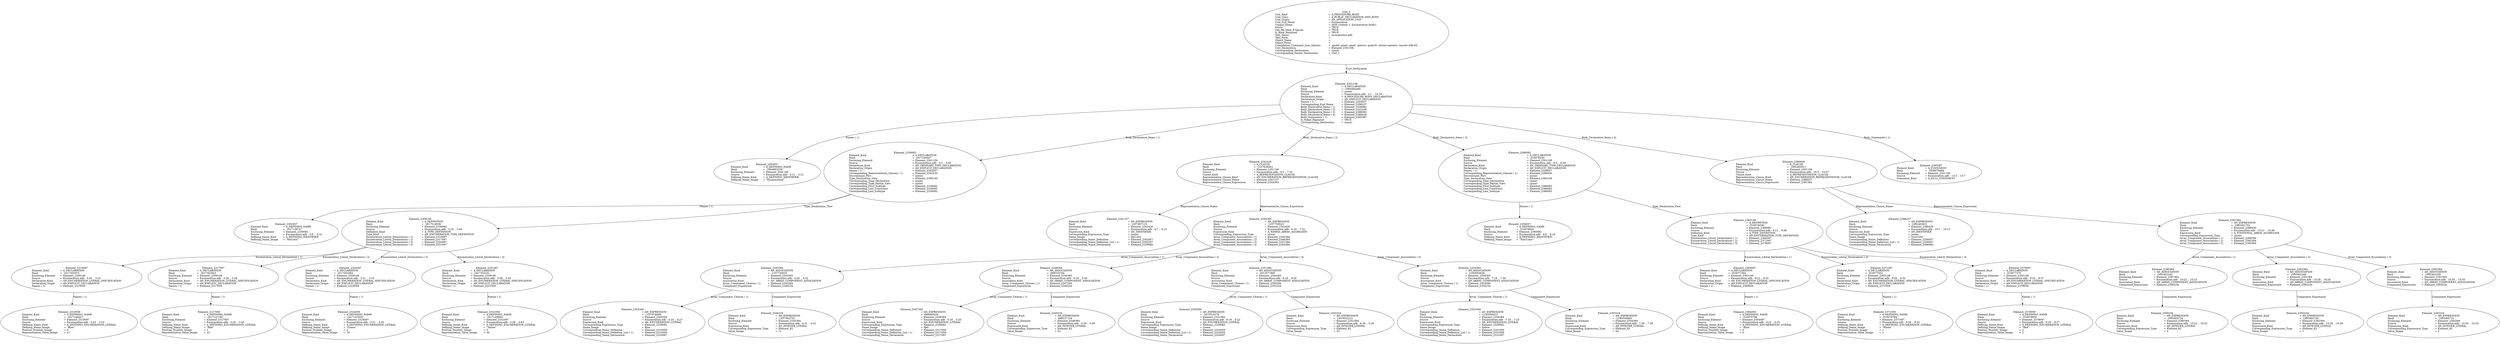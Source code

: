 digraph "enumeration.adt" {
  Unit_3 -> Element_2301106
      [ label=Unit_Declaration ];
  Unit_3
      [ label=<<TABLE BORDER="0" CELLBORDER="0" CELLSPACING="0" CELLPADDING="0"> 
          <TR><TD COLSPAN="3">Unit_3</TD></TR>
          <TR><TD ALIGN="LEFT">Unit_Kind   </TD><TD> = </TD><TD ALIGN="LEFT">A_PROCEDURE_BODY</TD></TR>
          <TR><TD ALIGN="LEFT">Unit_Class   </TD><TD> = </TD><TD ALIGN="LEFT">A_PUBLIC_DECLARATION_AND_BODY</TD></TR>
          <TR><TD ALIGN="LEFT">Unit_Origin   </TD><TD> = </TD><TD ALIGN="LEFT">AN_APPLICATION_UNIT</TD></TR>
          <TR><TD ALIGN="LEFT">Unit_Full_Name    </TD><TD> = </TD><TD ALIGN="LEFT">Enumeration</TD></TR>
          <TR><TD ALIGN="LEFT">Unique_Name   </TD><TD> = </TD><TD ALIGN="LEFT">ASIS Context 1: Enumeration (body)</TD></TR>
          <TR><TD ALIGN="LEFT">Exists  </TD><TD> = </TD><TD ALIGN="LEFT">TRUE</TD></TR>
          <TR><TD ALIGN="LEFT">Can_Be_Main_Program     </TD><TD> = </TD><TD ALIGN="LEFT">TRUE</TD></TR>
          <TR><TD ALIGN="LEFT">Is_Body_Required     </TD><TD> = </TD><TD ALIGN="LEFT">TRUE</TD></TR>
          <TR><TD ALIGN="LEFT">Text_Name   </TD><TD> = </TD><TD ALIGN="LEFT">enumeration.adb</TD></TR>
          <TR><TD ALIGN="LEFT">Text_Form   </TD><TD> = </TD><TD ALIGN="LEFT"></TD></TR>
          <TR><TD ALIGN="LEFT">Object_Name   </TD><TD> = </TD><TD ALIGN="LEFT"></TD></TR>
          <TR><TD ALIGN="LEFT">Object_Form   </TD><TD> = </TD><TD ALIGN="LEFT"></TD></TR>
          <TR><TD ALIGN="LEFT">Compilation_Command_Line_Options         </TD><TD> = </TD><TD ALIGN="LEFT">-gnatA -gnatc -gnatt -gnatws -gnatyN -mtune=generic -march=x86-64</TD></TR>
          <TR><TD ALIGN="LEFT">Unit_Declaration     </TD><TD> = </TD><TD ALIGN="LEFT">Element_2301106</TD></TR>
          <TR><TD ALIGN="LEFT">Corresponding_Declaration       </TD><TD> = </TD><TD ALIGN="LEFT">(none)</TD></TR>
          <TR><TD ALIGN="LEFT">Corresponding_Parent_Declaration         </TD><TD> = </TD><TD ALIGN="LEFT">Unit_1</TD></TR>
          </TABLE>> ];
  Element_2301106 -> Element_2293057
      [ label="Names ( 1)" ];
  Element_2301106 -> Element_2339082
      [ label="Body_Declarative_Items ( 1)" ];
  Element_2301106 -> Element_2342430
      [ label="Body_Declarative_Items ( 2)" ];
  Element_2301106 -> Element_2386082
      [ label="Body_Declarative_Items ( 3)" ];
  Element_2301106 -> Element_2389430
      [ label="Body_Declarative_Items ( 4)" ];
  Element_2301106 -> Element_2395387
      [ label="Body_Statements ( 1)" ];
  Element_2301106
      [ label=<<TABLE BORDER="0" CELLBORDER="0" CELLSPACING="0" CELLPADDING="0"> 
          <TR><TD COLSPAN="3">Element_2301106</TD></TR>
          <TR><TD ALIGN="LEFT">Element_Kind    </TD><TD> = </TD><TD ALIGN="LEFT">A_DECLARATION</TD></TR>
          <TR><TD ALIGN="LEFT">Hash  </TD><TD> = </TD><TD ALIGN="LEFT">-1064484490</TD></TR>
          <TR><TD ALIGN="LEFT">Enclosing_Element     </TD><TD> = </TD><TD ALIGN="LEFT">(none)</TD></TR>
          <TR><TD ALIGN="LEFT">Source  </TD><TD> = </TD><TD ALIGN="LEFT">Enumeration.adb - 2:1 .. 14:16</TD></TR>
          <TR><TD ALIGN="LEFT">Declaration_Kind     </TD><TD> = </TD><TD ALIGN="LEFT">A_PROCEDURE_BODY_DECLARATION</TD></TR>
          <TR><TD ALIGN="LEFT">Declaration_Origin     </TD><TD> = </TD><TD ALIGN="LEFT">AN_EXPLICIT_DECLARATION</TD></TR>
          <TR><TD ALIGN="LEFT">Names ( 1)   </TD><TD> = </TD><TD ALIGN="LEFT">Element_2293057</TD></TR>
          <TR><TD ALIGN="LEFT">Corresponding_End_Name      </TD><TD> = </TD><TD ALIGN="LEFT">Element_2396237</TD></TR>
          <TR><TD ALIGN="LEFT">Body_Declarative_Items ( 1)       </TD><TD> = </TD><TD ALIGN="LEFT">Element_2339082</TD></TR>
          <TR><TD ALIGN="LEFT">Body_Declarative_Items ( 2)       </TD><TD> = </TD><TD ALIGN="LEFT">Element_2342430</TD></TR>
          <TR><TD ALIGN="LEFT">Body_Declarative_Items ( 3)       </TD><TD> = </TD><TD ALIGN="LEFT">Element_2386082</TD></TR>
          <TR><TD ALIGN="LEFT">Body_Declarative_Items ( 4)       </TD><TD> = </TD><TD ALIGN="LEFT">Element_2389430</TD></TR>
          <TR><TD ALIGN="LEFT">Body_Statements ( 1)      </TD><TD> = </TD><TD ALIGN="LEFT">Element_2395387</TD></TR>
          <TR><TD ALIGN="LEFT">Is_Name_Repeated     </TD><TD> = </TD><TD ALIGN="LEFT">TRUE</TD></TR>
          <TR><TD ALIGN="LEFT">Corresponding_Declaration       </TD><TD> = </TD><TD ALIGN="LEFT">(none)</TD></TR>
          </TABLE>> ];
  Element_2293057
      [ label=<<TABLE BORDER="0" CELLBORDER="0" CELLSPACING="0" CELLPADDING="0"> 
          <TR><TD COLSPAN="3">Element_2293057</TD></TR>
          <TR><TD ALIGN="LEFT">Element_Kind    </TD><TD> = </TD><TD ALIGN="LEFT">A_DEFINING_NAME</TD></TR>
          <TR><TD ALIGN="LEFT">Hash  </TD><TD> = </TD><TD ALIGN="LEFT">-1064883338</TD></TR>
          <TR><TD ALIGN="LEFT">Enclosing_Element     </TD><TD> = </TD><TD ALIGN="LEFT">Element_2301106</TD></TR>
          <TR><TD ALIGN="LEFT">Source  </TD><TD> = </TD><TD ALIGN="LEFT">Enumeration.adb - 2:11 .. 2:21</TD></TR>
          <TR><TD ALIGN="LEFT">Defining_Name_Kind     </TD><TD> = </TD><TD ALIGN="LEFT">A_DEFINING_IDENTIFIER</TD></TR>
          <TR><TD ALIGN="LEFT">Defining_Name_Image     </TD><TD> = </TD><TD ALIGN="LEFT">"Enumeration"</TD></TR>
          </TABLE>> ];
  Element_2339082 -> Element_2302057
      [ label="Names ( 1)" ];
  Element_2339082 -> Element_2309149
      [ label=Type_Declaration_View ];
  Element_2339082
      [ label=<<TABLE BORDER="0" CELLBORDER="0" CELLSPACING="0" CELLPADDING="0"> 
          <TR><TD COLSPAN="3">Element_2339082</TD></TR>
          <TR><TD ALIGN="LEFT">Element_Kind    </TD><TD> = </TD><TD ALIGN="LEFT">A_DECLARATION</TD></TR>
          <TR><TD ALIGN="LEFT">Hash  </TD><TD> = </TD><TD ALIGN="LEFT"> 1617240507</TD></TR>
          <TR><TD ALIGN="LEFT">Enclosing_Element     </TD><TD> = </TD><TD ALIGN="LEFT">Element_2301106</TD></TR>
          <TR><TD ALIGN="LEFT">Source  </TD><TD> = </TD><TD ALIGN="LEFT">Enumeration.adb - 3:3 .. 3:45</TD></TR>
          <TR><TD ALIGN="LEFT">Declaration_Kind     </TD><TD> = </TD><TD ALIGN="LEFT">AN_ORDINARY_TYPE_DECLARATION</TD></TR>
          <TR><TD ALIGN="LEFT">Declaration_Origin     </TD><TD> = </TD><TD ALIGN="LEFT">AN_EXPLICIT_DECLARATION</TD></TR>
          <TR><TD ALIGN="LEFT">Names ( 1)   </TD><TD> = </TD><TD ALIGN="LEFT">Element_2302057</TD></TR>
          <TR><TD ALIGN="LEFT">Corresponding_Representation_Clauses ( 1)           </TD><TD> = </TD><TD ALIGN="LEFT">Element_2342430</TD></TR>
          <TR><TD ALIGN="LEFT">Discriminant_Part     </TD><TD> = </TD><TD ALIGN="LEFT">(none)</TD></TR>
          <TR><TD ALIGN="LEFT">Type_Declaration_View      </TD><TD> = </TD><TD ALIGN="LEFT">Element_2309149</TD></TR>
          <TR><TD ALIGN="LEFT">Corresponding_Type_Declaration        </TD><TD> = </TD><TD ALIGN="LEFT">(none)</TD></TR>
          <TR><TD ALIGN="LEFT">Corresponding_Type_Partial_View        </TD><TD> = </TD><TD ALIGN="LEFT">(none)</TD></TR>
          <TR><TD ALIGN="LEFT">Corresponding_First_Subtype       </TD><TD> = </TD><TD ALIGN="LEFT">Element_2339082</TD></TR>
          <TR><TD ALIGN="LEFT">Corresponding_Last_Constraint        </TD><TD> = </TD><TD ALIGN="LEFT">Element_2339082</TD></TR>
          <TR><TD ALIGN="LEFT">Corresponding_Last_Subtype       </TD><TD> = </TD><TD ALIGN="LEFT">Element_2339082</TD></TR>
          </TABLE>> ];
  Element_2302057
      [ label=<<TABLE BORDER="0" CELLBORDER="0" CELLSPACING="0" CELLPADDING="0"> 
          <TR><TD COLSPAN="3">Element_2302057</TD></TR>
          <TR><TD ALIGN="LEFT">Element_Kind    </TD><TD> = </TD><TD ALIGN="LEFT">A_DEFINING_NAME</TD></TR>
          <TR><TD ALIGN="LEFT">Hash  </TD><TD> = </TD><TD ALIGN="LEFT"> 1617138747</TD></TR>
          <TR><TD ALIGN="LEFT">Enclosing_Element     </TD><TD> = </TD><TD ALIGN="LEFT">Element_2339082</TD></TR>
          <TR><TD ALIGN="LEFT">Source  </TD><TD> = </TD><TD ALIGN="LEFT">Enumeration.adb - 3:8 .. 3:14</TD></TR>
          <TR><TD ALIGN="LEFT">Defining_Name_Kind     </TD><TD> = </TD><TD ALIGN="LEFT">A_DEFINING_IDENTIFIER</TD></TR>
          <TR><TD ALIGN="LEFT">Defining_Name_Image     </TD><TD> = </TD><TD ALIGN="LEFT">"MyColor"</TD></TR>
          </TABLE>> ];
  Element_2309149 -> Element_2310097
      [ label="Enumeration_Literal_Declarations ( 1)" ];
  Element_2309149 -> Element_2317097
      [ label="Enumeration_Literal_Declarations ( 2)" ];
  Element_2309149 -> Element_2324097
      [ label="Enumeration_Literal_Declarations ( 3)" ];
  Element_2309149 -> Element_2331097
      [ label="Enumeration_Literal_Declarations ( 4)" ];
  Element_2309149
      [ label=<<TABLE BORDER="0" CELLBORDER="0" CELLSPACING="0" CELLPADDING="0"> 
          <TR><TD COLSPAN="3">Element_2309149</TD></TR>
          <TR><TD ALIGN="LEFT">Element_Kind    </TD><TD> = </TD><TD ALIGN="LEFT">A_DEFINITION</TD></TR>
          <TR><TD ALIGN="LEFT">Hash  </TD><TD> = </TD><TD ALIGN="LEFT"> 1617514939</TD></TR>
          <TR><TD ALIGN="LEFT">Enclosing_Element     </TD><TD> = </TD><TD ALIGN="LEFT">Element_2339082</TD></TR>
          <TR><TD ALIGN="LEFT">Source  </TD><TD> = </TD><TD ALIGN="LEFT">Enumeration.adb - 3:19 .. 3:44</TD></TR>
          <TR><TD ALIGN="LEFT">Definition_Kind    </TD><TD> = </TD><TD ALIGN="LEFT">A_TYPE_DEFINITION</TD></TR>
          <TR><TD ALIGN="LEFT">Type_Kind   </TD><TD> = </TD><TD ALIGN="LEFT">AN_ENUMERATION_TYPE_DEFINITION</TD></TR>
          <TR><TD ALIGN="LEFT">Enumeration_Literal_Declarations ( 1)          </TD><TD> = </TD><TD ALIGN="LEFT">Element_2310097</TD></TR>
          <TR><TD ALIGN="LEFT">Enumeration_Literal_Declarations ( 2)          </TD><TD> = </TD><TD ALIGN="LEFT">Element_2317097</TD></TR>
          <TR><TD ALIGN="LEFT">Enumeration_Literal_Declarations ( 3)          </TD><TD> = </TD><TD ALIGN="LEFT">Element_2324097</TD></TR>
          <TR><TD ALIGN="LEFT">Enumeration_Literal_Declarations ( 4)          </TD><TD> = </TD><TD ALIGN="LEFT">Element_2331097</TD></TR>
          </TABLE>> ];
  Element_2310097 -> Element_2310059
      [ label="Names ( 1)" ];
  Element_2310097
      [ label=<<TABLE BORDER="0" CELLBORDER="0" CELLSPACING="0" CELLPADDING="0"> 
          <TR><TD COLSPAN="3">Element_2310097</TD></TR>
          <TR><TD ALIGN="LEFT">Element_Kind    </TD><TD> = </TD><TD ALIGN="LEFT">A_DECLARATION</TD></TR>
          <TR><TD ALIGN="LEFT">Hash  </TD><TD> = </TD><TD ALIGN="LEFT"> 1617302075</TD></TR>
          <TR><TD ALIGN="LEFT">Enclosing_Element     </TD><TD> = </TD><TD ALIGN="LEFT">Element_2309149</TD></TR>
          <TR><TD ALIGN="LEFT">Source  </TD><TD> = </TD><TD ALIGN="LEFT">Enumeration.adb - 3:20 .. 3:23</TD></TR>
          <TR><TD ALIGN="LEFT">Declaration_Kind     </TD><TD> = </TD><TD ALIGN="LEFT">AN_ENUMERATION_LITERAL_SPECIFICATION</TD></TR>
          <TR><TD ALIGN="LEFT">Declaration_Origin     </TD><TD> = </TD><TD ALIGN="LEFT">AN_EXPLICIT_DECLARATION</TD></TR>
          <TR><TD ALIGN="LEFT">Names ( 1)   </TD><TD> = </TD><TD ALIGN="LEFT">Element_2310059</TD></TR>
          </TABLE>> ];
  Element_2310059
      [ label=<<TABLE BORDER="0" CELLBORDER="0" CELLSPACING="0" CELLPADDING="0"> 
          <TR><TD COLSPAN="3">Element_2310059</TD></TR>
          <TR><TD ALIGN="LEFT">Element_Kind    </TD><TD> = </TD><TD ALIGN="LEFT">A_DEFINING_NAME</TD></TR>
          <TR><TD ALIGN="LEFT">Hash  </TD><TD> = </TD><TD ALIGN="LEFT"> 1617146427</TD></TR>
          <TR><TD ALIGN="LEFT">Enclosing_Element     </TD><TD> = </TD><TD ALIGN="LEFT">Element_2310097</TD></TR>
          <TR><TD ALIGN="LEFT">Source  </TD><TD> = </TD><TD ALIGN="LEFT">Enumeration.adb - 3:20 .. 3:23</TD></TR>
          <TR><TD ALIGN="LEFT">Defining_Name_Kind     </TD><TD> = </TD><TD ALIGN="LEFT">A_DEFINING_ENUMERATION_LITERAL</TD></TR>
          <TR><TD ALIGN="LEFT">Defining_Name_Image     </TD><TD> = </TD><TD ALIGN="LEFT">"Blue"</TD></TR>
          <TR><TD ALIGN="LEFT">Position_Number_Image      </TD><TD> = </TD><TD ALIGN="LEFT">0</TD></TR>
          <TR><TD ALIGN="LEFT">Representation_Value_Image       </TD><TD> = </TD><TD ALIGN="LEFT">11</TD></TR>
          </TABLE>> ];
  Element_2317097 -> Element_2317059
      [ label="Names ( 1)" ];
  Element_2317097
      [ label=<<TABLE BORDER="0" CELLBORDER="0" CELLSPACING="0" CELLPADDING="0"> 
          <TR><TD COLSPAN="3">Element_2317097</TD></TR>
          <TR><TD ALIGN="LEFT">Element_Kind    </TD><TD> = </TD><TD ALIGN="LEFT">A_DECLARATION</TD></TR>
          <TR><TD ALIGN="LEFT">Hash  </TD><TD> = </TD><TD ALIGN="LEFT"> 1617302843</TD></TR>
          <TR><TD ALIGN="LEFT">Enclosing_Element     </TD><TD> = </TD><TD ALIGN="LEFT">Element_2309149</TD></TR>
          <TR><TD ALIGN="LEFT">Source  </TD><TD> = </TD><TD ALIGN="LEFT">Enumeration.adb - 3:26 .. 3:28</TD></TR>
          <TR><TD ALIGN="LEFT">Declaration_Kind     </TD><TD> = </TD><TD ALIGN="LEFT">AN_ENUMERATION_LITERAL_SPECIFICATION</TD></TR>
          <TR><TD ALIGN="LEFT">Declaration_Origin     </TD><TD> = </TD><TD ALIGN="LEFT">AN_EXPLICIT_DECLARATION</TD></TR>
          <TR><TD ALIGN="LEFT">Names ( 1)   </TD><TD> = </TD><TD ALIGN="LEFT">Element_2317059</TD></TR>
          </TABLE>> ];
  Element_2317059
      [ label=<<TABLE BORDER="0" CELLBORDER="0" CELLSPACING="0" CELLPADDING="0"> 
          <TR><TD COLSPAN="3">Element_2317059</TD></TR>
          <TR><TD ALIGN="LEFT">Element_Kind    </TD><TD> = </TD><TD ALIGN="LEFT">A_DEFINING_NAME</TD></TR>
          <TR><TD ALIGN="LEFT">Hash  </TD><TD> = </TD><TD ALIGN="LEFT"> 1617147195</TD></TR>
          <TR><TD ALIGN="LEFT">Enclosing_Element     </TD><TD> = </TD><TD ALIGN="LEFT">Element_2317097</TD></TR>
          <TR><TD ALIGN="LEFT">Source  </TD><TD> = </TD><TD ALIGN="LEFT">Enumeration.adb - 3:26 .. 3:28</TD></TR>
          <TR><TD ALIGN="LEFT">Defining_Name_Kind     </TD><TD> = </TD><TD ALIGN="LEFT">A_DEFINING_ENUMERATION_LITERAL</TD></TR>
          <TR><TD ALIGN="LEFT">Defining_Name_Image     </TD><TD> = </TD><TD ALIGN="LEFT">"Red"</TD></TR>
          <TR><TD ALIGN="LEFT">Position_Number_Image      </TD><TD> = </TD><TD ALIGN="LEFT">1</TD></TR>
          <TR><TD ALIGN="LEFT">Representation_Value_Image       </TD><TD> = </TD><TD ALIGN="LEFT">22</TD></TR>
          </TABLE>> ];
  Element_2324097 -> Element_2324059
      [ label="Names ( 1)" ];
  Element_2324097
      [ label=<<TABLE BORDER="0" CELLBORDER="0" CELLSPACING="0" CELLPADDING="0"> 
          <TR><TD COLSPAN="3">Element_2324097</TD></TR>
          <TR><TD ALIGN="LEFT">Element_Kind    </TD><TD> = </TD><TD ALIGN="LEFT">A_DECLARATION</TD></TR>
          <TR><TD ALIGN="LEFT">Hash  </TD><TD> = </TD><TD ALIGN="LEFT"> 1617303483</TD></TR>
          <TR><TD ALIGN="LEFT">Enclosing_Element     </TD><TD> = </TD><TD ALIGN="LEFT">Element_2309149</TD></TR>
          <TR><TD ALIGN="LEFT">Source  </TD><TD> = </TD><TD ALIGN="LEFT">Enumeration.adb - 3:31 .. 3:35</TD></TR>
          <TR><TD ALIGN="LEFT">Declaration_Kind     </TD><TD> = </TD><TD ALIGN="LEFT">AN_ENUMERATION_LITERAL_SPECIFICATION</TD></TR>
          <TR><TD ALIGN="LEFT">Declaration_Origin     </TD><TD> = </TD><TD ALIGN="LEFT">AN_EXPLICIT_DECLARATION</TD></TR>
          <TR><TD ALIGN="LEFT">Names ( 1)   </TD><TD> = </TD><TD ALIGN="LEFT">Element_2324059</TD></TR>
          </TABLE>> ];
  Element_2324059
      [ label=<<TABLE BORDER="0" CELLBORDER="0" CELLSPACING="0" CELLPADDING="0"> 
          <TR><TD COLSPAN="3">Element_2324059</TD></TR>
          <TR><TD ALIGN="LEFT">Element_Kind    </TD><TD> = </TD><TD ALIGN="LEFT">A_DEFINING_NAME</TD></TR>
          <TR><TD ALIGN="LEFT">Hash  </TD><TD> = </TD><TD ALIGN="LEFT"> 1617147835</TD></TR>
          <TR><TD ALIGN="LEFT">Enclosing_Element     </TD><TD> = </TD><TD ALIGN="LEFT">Element_2324097</TD></TR>
          <TR><TD ALIGN="LEFT">Source  </TD><TD> = </TD><TD ALIGN="LEFT">Enumeration.adb - 3:31 .. 3:35</TD></TR>
          <TR><TD ALIGN="LEFT">Defining_Name_Kind     </TD><TD> = </TD><TD ALIGN="LEFT">A_DEFINING_ENUMERATION_LITERAL</TD></TR>
          <TR><TD ALIGN="LEFT">Defining_Name_Image     </TD><TD> = </TD><TD ALIGN="LEFT">"Green"</TD></TR>
          <TR><TD ALIGN="LEFT">Position_Number_Image      </TD><TD> = </TD><TD ALIGN="LEFT">2</TD></TR>
          <TR><TD ALIGN="LEFT">Representation_Value_Image       </TD><TD> = </TD><TD ALIGN="LEFT">33</TD></TR>
          </TABLE>> ];
  Element_2331097 -> Element_2331059
      [ label="Names ( 1)" ];
  Element_2331097
      [ label=<<TABLE BORDER="0" CELLBORDER="0" CELLSPACING="0" CELLPADDING="0"> 
          <TR><TD COLSPAN="3">Element_2331097</TD></TR>
          <TR><TD ALIGN="LEFT">Element_Kind    </TD><TD> = </TD><TD ALIGN="LEFT">A_DECLARATION</TD></TR>
          <TR><TD ALIGN="LEFT">Hash  </TD><TD> = </TD><TD ALIGN="LEFT"> 1617302331</TD></TR>
          <TR><TD ALIGN="LEFT">Enclosing_Element     </TD><TD> = </TD><TD ALIGN="LEFT">Element_2309149</TD></TR>
          <TR><TD ALIGN="LEFT">Source  </TD><TD> = </TD><TD ALIGN="LEFT">Enumeration.adb - 3:38 .. 3:43</TD></TR>
          <TR><TD ALIGN="LEFT">Declaration_Kind     </TD><TD> = </TD><TD ALIGN="LEFT">AN_ENUMERATION_LITERAL_SPECIFICATION</TD></TR>
          <TR><TD ALIGN="LEFT">Declaration_Origin     </TD><TD> = </TD><TD ALIGN="LEFT">AN_EXPLICIT_DECLARATION</TD></TR>
          <TR><TD ALIGN="LEFT">Names ( 1)   </TD><TD> = </TD><TD ALIGN="LEFT">Element_2331059</TD></TR>
          </TABLE>> ];
  Element_2331059
      [ label=<<TABLE BORDER="0" CELLBORDER="0" CELLSPACING="0" CELLPADDING="0"> 
          <TR><TD COLSPAN="3">Element_2331059</TD></TR>
          <TR><TD ALIGN="LEFT">Element_Kind    </TD><TD> = </TD><TD ALIGN="LEFT">A_DEFINING_NAME</TD></TR>
          <TR><TD ALIGN="LEFT">Hash  </TD><TD> = </TD><TD ALIGN="LEFT"> 1617146683</TD></TR>
          <TR><TD ALIGN="LEFT">Enclosing_Element     </TD><TD> = </TD><TD ALIGN="LEFT">Element_2331097</TD></TR>
          <TR><TD ALIGN="LEFT">Source  </TD><TD> = </TD><TD ALIGN="LEFT">Enumeration.adb - 3:38 .. 3:43</TD></TR>
          <TR><TD ALIGN="LEFT">Defining_Name_Kind     </TD><TD> = </TD><TD ALIGN="LEFT">A_DEFINING_ENUMERATION_LITERAL</TD></TR>
          <TR><TD ALIGN="LEFT">Defining_Name_Image     </TD><TD> = </TD><TD ALIGN="LEFT">"Yellow"</TD></TR>
          <TR><TD ALIGN="LEFT">Position_Number_Image      </TD><TD> = </TD><TD ALIGN="LEFT">3</TD></TR>
          <TR><TD ALIGN="LEFT">Representation_Value_Image       </TD><TD> = </TD><TD ALIGN="LEFT">44</TD></TR>
          </TABLE>> ];
  Element_2342430 -> Element_2341237
      [ label=Representation_Clause_Name ];
  Element_2342430 -> Element_2344365
      [ label=Representation_Clause_Expression ];
  Element_2342430
      [ label=<<TABLE BORDER="0" CELLBORDER="0" CELLSPACING="0" CELLPADDING="0"> 
          <TR><TD COLSPAN="3">Element_2342430</TD></TR>
          <TR><TD ALIGN="LEFT">Element_Kind    </TD><TD> = </TD><TD ALIGN="LEFT">A_CLAUSE</TD></TR>
          <TR><TD ALIGN="LEFT">Hash  </TD><TD> = </TD><TD ALIGN="LEFT">-1337626403</TD></TR>
          <TR><TD ALIGN="LEFT">Enclosing_Element     </TD><TD> = </TD><TD ALIGN="LEFT">Element_2301106</TD></TR>
          <TR><TD ALIGN="LEFT">Source  </TD><TD> = </TD><TD ALIGN="LEFT">Enumeration.adb - 4:3 .. 7:32</TD></TR>
          <TR><TD ALIGN="LEFT">Clause_Kind   </TD><TD> = </TD><TD ALIGN="LEFT">A_REPRESENTATION_CLAUSE</TD></TR>
          <TR><TD ALIGN="LEFT">Representation_Clause_Kind       </TD><TD> = </TD><TD ALIGN="LEFT">AN_ENUMERATION_REPRESENTATION_CLAUSE</TD></TR>
          <TR><TD ALIGN="LEFT">Representation_Clause_Name       </TD><TD> = </TD><TD ALIGN="LEFT">Element_2341237</TD></TR>
          <TR><TD ALIGN="LEFT">Representation_Clause_Expression         </TD><TD> = </TD><TD ALIGN="LEFT">Element_2344365</TD></TR>
          </TABLE>> ];
  Element_2341237
      [ label=<<TABLE BORDER="0" CELLBORDER="0" CELLSPACING="0" CELLPADDING="0"> 
          <TR><TD COLSPAN="3">Element_2341237</TD></TR>
          <TR><TD ALIGN="LEFT">Element_Kind    </TD><TD> = </TD><TD ALIGN="LEFT">AN_EXPRESSION</TD></TR>
          <TR><TD ALIGN="LEFT">Hash  </TD><TD> = </TD><TD ALIGN="LEFT">-1337497123</TD></TR>
          <TR><TD ALIGN="LEFT">Enclosing_Element     </TD><TD> = </TD><TD ALIGN="LEFT">Element_2342430</TD></TR>
          <TR><TD ALIGN="LEFT">Source  </TD><TD> = </TD><TD ALIGN="LEFT">Enumeration.adb - 4:7 .. 4:13</TD></TR>
          <TR><TD ALIGN="LEFT">Expression_Kind    </TD><TD> = </TD><TD ALIGN="LEFT">AN_IDENTIFIER</TD></TR>
          <TR><TD ALIGN="LEFT">Corresponding_Expression_Type        </TD><TD> = </TD><TD ALIGN="LEFT">(none)</TD></TR>
          <TR><TD ALIGN="LEFT">Name_Image   </TD><TD> = </TD><TD ALIGN="LEFT">MyColor</TD></TR>
          <TR><TD ALIGN="LEFT">Corresponding_Name_Definition        </TD><TD> = </TD><TD ALIGN="LEFT">Element_2302057</TD></TR>
          <TR><TD ALIGN="LEFT">Corresponding_Name_Definition_List ( 1)          </TD><TD> = </TD><TD ALIGN="LEFT">Element_2302057</TD></TR>
          <TR><TD ALIGN="LEFT">Corresponding_Name_Declaration        </TD><TD> = </TD><TD ALIGN="LEFT">Element_2339082</TD></TR>
          </TABLE>> ];
  Element_2344365 -> Element_2345384
      [ label="Array_Component_Associations ( 1)" ];
  Element_2344365 -> Element_2348384
      [ label="Array_Component_Associations ( 2)" ];
  Element_2344365 -> Element_2351384
      [ label="Array_Component_Associations ( 3)" ];
  Element_2344365 -> Element_2354384
      [ label="Array_Component_Associations ( 4)" ];
  Element_2344365
      [ label=<<TABLE BORDER="0" CELLBORDER="0" CELLSPACING="0" CELLPADDING="0"> 
          <TR><TD COLSPAN="3">Element_2344365</TD></TR>
          <TR><TD ALIGN="LEFT">Element_Kind    </TD><TD> = </TD><TD ALIGN="LEFT">AN_EXPRESSION</TD></TR>
          <TR><TD ALIGN="LEFT">Hash  </TD><TD> = </TD><TD ALIGN="LEFT">-1337759523</TD></TR>
          <TR><TD ALIGN="LEFT">Enclosing_Element     </TD><TD> = </TD><TD ALIGN="LEFT">Element_2342430</TD></TR>
          <TR><TD ALIGN="LEFT">Source  </TD><TD> = </TD><TD ALIGN="LEFT">Enumeration.adb - 4:19 .. 7:31</TD></TR>
          <TR><TD ALIGN="LEFT">Expression_Kind    </TD><TD> = </TD><TD ALIGN="LEFT">A_NAMED_ARRAY_AGGREGATE</TD></TR>
          <TR><TD ALIGN="LEFT">Corresponding_Expression_Type        </TD><TD> = </TD><TD ALIGN="LEFT">(none)</TD></TR>
          <TR><TD ALIGN="LEFT">Array_Component_Associations ( 1)         </TD><TD> = </TD><TD ALIGN="LEFT">Element_2345384</TD></TR>
          <TR><TD ALIGN="LEFT">Array_Component_Associations ( 2)         </TD><TD> = </TD><TD ALIGN="LEFT">Element_2348384</TD></TR>
          <TR><TD ALIGN="LEFT">Array_Component_Associations ( 3)         </TD><TD> = </TD><TD ALIGN="LEFT">Element_2351384</TD></TR>
          <TR><TD ALIGN="LEFT">Array_Component_Associations ( 4)         </TD><TD> = </TD><TD ALIGN="LEFT">Element_2354384</TD></TR>
          </TABLE>> ];
  Element_2345384 -> Element_2343260
      [ label="Array_Component_Choices ( 1)" ];
  Element_2345384 -> Element_2346234
      [ label=Component_Expression ];
  Element_2345384
      [ label=<<TABLE BORDER="0" CELLBORDER="0" CELLSPACING="0" CELLPADDING="0"> 
          <TR><TD COLSPAN="3">Element_2345384</TD></TR>
          <TR><TD ALIGN="LEFT">Element_Kind    </TD><TD> = </TD><TD ALIGN="LEFT">AN_ASSOCIATION</TD></TR>
          <TR><TD ALIGN="LEFT">Hash  </TD><TD> = </TD><TD ALIGN="LEFT">-1337720035</TD></TR>
          <TR><TD ALIGN="LEFT">Enclosing_Element     </TD><TD> = </TD><TD ALIGN="LEFT">Element_2344365</TD></TR>
          <TR><TD ALIGN="LEFT">Source  </TD><TD> = </TD><TD ALIGN="LEFT">Enumeration.adb - 4:20 .. 4:32</TD></TR>
          <TR><TD ALIGN="LEFT">Association_Kind     </TD><TD> = </TD><TD ALIGN="LEFT">AN_ARRAY_COMPONENT_ASSOCIATION</TD></TR>
          <TR><TD ALIGN="LEFT">Array_Component_Choices ( 1)        </TD><TD> = </TD><TD ALIGN="LEFT">Element_2343260</TD></TR>
          <TR><TD ALIGN="LEFT">Component_Expression      </TD><TD> = </TD><TD ALIGN="LEFT">Element_2346234</TD></TR>
          </TABLE>> ];
  Element_2343260
      [ label=<<TABLE BORDER="0" CELLBORDER="0" CELLSPACING="0" CELLPADDING="0"> 
          <TR><TD COLSPAN="3">Element_2343260</TD></TR>
          <TR><TD ALIGN="LEFT">Element_Kind    </TD><TD> = </TD><TD ALIGN="LEFT">AN_EXPRESSION</TD></TR>
          <TR><TD ALIGN="LEFT">Hash  </TD><TD> = </TD><TD ALIGN="LEFT">-1337974499</TD></TR>
          <TR><TD ALIGN="LEFT">Enclosing_Element     </TD><TD> = </TD><TD ALIGN="LEFT">Element_2345384</TD></TR>
          <TR><TD ALIGN="LEFT">Source  </TD><TD> = </TD><TD ALIGN="LEFT">Enumeration.adb - 4:20 .. 4:23</TD></TR>
          <TR><TD ALIGN="LEFT">Expression_Kind    </TD><TD> = </TD><TD ALIGN="LEFT">AN_ENUMERATION_LITERAL</TD></TR>
          <TR><TD ALIGN="LEFT">Corresponding_Expression_Type        </TD><TD> = </TD><TD ALIGN="LEFT">Element_2339082</TD></TR>
          <TR><TD ALIGN="LEFT">Name_Image   </TD><TD> = </TD><TD ALIGN="LEFT">Blue</TD></TR>
          <TR><TD ALIGN="LEFT">Corresponding_Name_Definition        </TD><TD> = </TD><TD ALIGN="LEFT">Element_2310059</TD></TR>
          <TR><TD ALIGN="LEFT">Corresponding_Name_Definition_List ( 1)          </TD><TD> = </TD><TD ALIGN="LEFT">Element_2310059</TD></TR>
          <TR><TD ALIGN="LEFT">Corresponding_Name_Declaration        </TD><TD> = </TD><TD ALIGN="LEFT">Element_2310097</TD></TR>
          </TABLE>> ];
  Element_2346234
      [ label=<<TABLE BORDER="0" CELLBORDER="0" CELLSPACING="0" CELLPADDING="0"> 
          <TR><TD COLSPAN="3">Element_2346234</TD></TR>
          <TR><TD ALIGN="LEFT">Element_Kind    </TD><TD> = </TD><TD ALIGN="LEFT">AN_EXPRESSION</TD></TR>
          <TR><TD ALIGN="LEFT">Hash  </TD><TD> = </TD><TD ALIGN="LEFT">-1337502755</TD></TR>
          <TR><TD ALIGN="LEFT">Enclosing_Element     </TD><TD> = </TD><TD ALIGN="LEFT">Element_2345384</TD></TR>
          <TR><TD ALIGN="LEFT">Source  </TD><TD> = </TD><TD ALIGN="LEFT">Enumeration.adb - 4:31 .. 4:32</TD></TR>
          <TR><TD ALIGN="LEFT">Expression_Kind    </TD><TD> = </TD><TD ALIGN="LEFT">AN_INTEGER_LITERAL</TD></TR>
          <TR><TD ALIGN="LEFT">Corresponding_Expression_Type        </TD><TD> = </TD><TD ALIGN="LEFT">Element_82</TD></TR>
          <TR><TD ALIGN="LEFT">Value_Image   </TD><TD> = </TD><TD ALIGN="LEFT">11</TD></TR>
          </TABLE>> ];
  Element_2348384 -> Element_2347260
      [ label="Array_Component_Choices ( 1)" ];
  Element_2348384 -> Element_2349234
      [ label=Component_Expression ];
  Element_2348384
      [ label=<<TABLE BORDER="0" CELLBORDER="0" CELLSPACING="0" CELLPADDING="0"> 
          <TR><TD COLSPAN="3">Element_2348384</TD></TR>
          <TR><TD ALIGN="LEFT">Element_Kind    </TD><TD> = </TD><TD ALIGN="LEFT">AN_ASSOCIATION</TD></TR>
          <TR><TD ALIGN="LEFT">Hash  </TD><TD> = </TD><TD ALIGN="LEFT">-668335794</TD></TR>
          <TR><TD ALIGN="LEFT">Enclosing_Element     </TD><TD> = </TD><TD ALIGN="LEFT">Element_2344365</TD></TR>
          <TR><TD ALIGN="LEFT">Source  </TD><TD> = </TD><TD ALIGN="LEFT">Enumeration.adb - 5:18 .. 5:30</TD></TR>
          <TR><TD ALIGN="LEFT">Association_Kind     </TD><TD> = </TD><TD ALIGN="LEFT">AN_ARRAY_COMPONENT_ASSOCIATION</TD></TR>
          <TR><TD ALIGN="LEFT">Array_Component_Choices ( 1)        </TD><TD> = </TD><TD ALIGN="LEFT">Element_2347260</TD></TR>
          <TR><TD ALIGN="LEFT">Component_Expression      </TD><TD> = </TD><TD ALIGN="LEFT">Element_2349234</TD></TR>
          </TABLE>> ];
  Element_2347260
      [ label=<<TABLE BORDER="0" CELLBORDER="0" CELLSPACING="0" CELLPADDING="0"> 
          <TR><TD COLSPAN="3">Element_2347260</TD></TR>
          <TR><TD ALIGN="LEFT">Element_Kind    </TD><TD> = </TD><TD ALIGN="LEFT">AN_EXPRESSION</TD></TR>
          <TR><TD ALIGN="LEFT">Hash  </TD><TD> = </TD><TD ALIGN="LEFT">-668463026</TD></TR>
          <TR><TD ALIGN="LEFT">Enclosing_Element     </TD><TD> = </TD><TD ALIGN="LEFT">Element_2348384</TD></TR>
          <TR><TD ALIGN="LEFT">Source  </TD><TD> = </TD><TD ALIGN="LEFT">Enumeration.adb - 5:18 .. 5:20</TD></TR>
          <TR><TD ALIGN="LEFT">Expression_Kind    </TD><TD> = </TD><TD ALIGN="LEFT">AN_ENUMERATION_LITERAL</TD></TR>
          <TR><TD ALIGN="LEFT">Corresponding_Expression_Type        </TD><TD> = </TD><TD ALIGN="LEFT">Element_2339082</TD></TR>
          <TR><TD ALIGN="LEFT">Name_Image   </TD><TD> = </TD><TD ALIGN="LEFT">Red</TD></TR>
          <TR><TD ALIGN="LEFT">Corresponding_Name_Definition        </TD><TD> = </TD><TD ALIGN="LEFT">Element_2317059</TD></TR>
          <TR><TD ALIGN="LEFT">Corresponding_Name_Definition_List ( 1)          </TD><TD> = </TD><TD ALIGN="LEFT">Element_2317059</TD></TR>
          <TR><TD ALIGN="LEFT">Corresponding_Name_Declaration        </TD><TD> = </TD><TD ALIGN="LEFT">Element_2317097</TD></TR>
          </TABLE>> ];
  Element_2349234
      [ label=<<TABLE BORDER="0" CELLBORDER="0" CELLSPACING="0" CELLPADDING="0"> 
          <TR><TD COLSPAN="3">Element_2349234</TD></TR>
          <TR><TD ALIGN="LEFT">Element_Kind    </TD><TD> = </TD><TD ALIGN="LEFT">AN_EXPRESSION</TD></TR>
          <TR><TD ALIGN="LEFT">Hash  </TD><TD> = </TD><TD ALIGN="LEFT">-668227154</TD></TR>
          <TR><TD ALIGN="LEFT">Enclosing_Element     </TD><TD> = </TD><TD ALIGN="LEFT">Element_2348384</TD></TR>
          <TR><TD ALIGN="LEFT">Source  </TD><TD> = </TD><TD ALIGN="LEFT">Enumeration.adb - 5:29 .. 5:30</TD></TR>
          <TR><TD ALIGN="LEFT">Expression_Kind    </TD><TD> = </TD><TD ALIGN="LEFT">AN_INTEGER_LITERAL</TD></TR>
          <TR><TD ALIGN="LEFT">Corresponding_Expression_Type        </TD><TD> = </TD><TD ALIGN="LEFT">Element_82</TD></TR>
          <TR><TD ALIGN="LEFT">Value_Image   </TD><TD> = </TD><TD ALIGN="LEFT">22</TD></TR>
          </TABLE>> ];
  Element_2351384 -> Element_2350260
      [ label="Array_Component_Choices ( 1)" ];
  Element_2351384 -> Element_2352234
      [ label=Component_Expression ];
  Element_2351384
      [ label=<<TABLE BORDER="0" CELLBORDER="0" CELLSPACING="0" CELLPADDING="0"> 
          <TR><TD COLSPAN="3">Element_2351384</TD></TR>
          <TR><TD ALIGN="LEFT">Element_Kind    </TD><TD> = </TD><TD ALIGN="LEFT">AN_ASSOCIATION</TD></TR>
          <TR><TD ALIGN="LEFT">Hash  </TD><TD> = </TD><TD ALIGN="LEFT"> 1813577895</TD></TR>
          <TR><TD ALIGN="LEFT">Enclosing_Element     </TD><TD> = </TD><TD ALIGN="LEFT">Element_2344365</TD></TR>
          <TR><TD ALIGN="LEFT">Source  </TD><TD> = </TD><TD ALIGN="LEFT">Enumeration.adb - 6:18 .. 6:30</TD></TR>
          <TR><TD ALIGN="LEFT">Association_Kind     </TD><TD> = </TD><TD ALIGN="LEFT">AN_ARRAY_COMPONENT_ASSOCIATION</TD></TR>
          <TR><TD ALIGN="LEFT">Array_Component_Choices ( 1)        </TD><TD> = </TD><TD ALIGN="LEFT">Element_2350260</TD></TR>
          <TR><TD ALIGN="LEFT">Component_Expression      </TD><TD> = </TD><TD ALIGN="LEFT">Element_2352234</TD></TR>
          </TABLE>> ];
  Element_2350260
      [ label=<<TABLE BORDER="0" CELLBORDER="0" CELLSPACING="0" CELLPADDING="0"> 
          <TR><TD COLSPAN="3">Element_2350260</TD></TR>
          <TR><TD ALIGN="LEFT">Element_Kind    </TD><TD> = </TD><TD ALIGN="LEFT">AN_EXPRESSION</TD></TR>
          <TR><TD ALIGN="LEFT">Hash  </TD><TD> = </TD><TD ALIGN="LEFT"> 1813514279</TD></TR>
          <TR><TD ALIGN="LEFT">Enclosing_Element     </TD><TD> = </TD><TD ALIGN="LEFT">Element_2351384</TD></TR>
          <TR><TD ALIGN="LEFT">Source  </TD><TD> = </TD><TD ALIGN="LEFT">Enumeration.adb - 6:18 .. 6:22</TD></TR>
          <TR><TD ALIGN="LEFT">Expression_Kind    </TD><TD> = </TD><TD ALIGN="LEFT">AN_ENUMERATION_LITERAL</TD></TR>
          <TR><TD ALIGN="LEFT">Corresponding_Expression_Type        </TD><TD> = </TD><TD ALIGN="LEFT">Element_2339082</TD></TR>
          <TR><TD ALIGN="LEFT">Name_Image   </TD><TD> = </TD><TD ALIGN="LEFT">Green</TD></TR>
          <TR><TD ALIGN="LEFT">Corresponding_Name_Definition        </TD><TD> = </TD><TD ALIGN="LEFT">Element_2324059</TD></TR>
          <TR><TD ALIGN="LEFT">Corresponding_Name_Definition_List ( 1)          </TD><TD> = </TD><TD ALIGN="LEFT">Element_2324059</TD></TR>
          <TR><TD ALIGN="LEFT">Corresponding_Name_Declaration        </TD><TD> = </TD><TD ALIGN="LEFT">Element_2324097</TD></TR>
          </TABLE>> ];
  Element_2352234
      [ label=<<TABLE BORDER="0" CELLBORDER="0" CELLSPACING="0" CELLPADDING="0"> 
          <TR><TD COLSPAN="3">Element_2352234</TD></TR>
          <TR><TD ALIGN="LEFT">Element_Kind    </TD><TD> = </TD><TD ALIGN="LEFT">AN_EXPRESSION</TD></TR>
          <TR><TD ALIGN="LEFT">Hash  </TD><TD> = </TD><TD ALIGN="LEFT"> 1813632215</TD></TR>
          <TR><TD ALIGN="LEFT">Enclosing_Element     </TD><TD> = </TD><TD ALIGN="LEFT">Element_2351384</TD></TR>
          <TR><TD ALIGN="LEFT">Source  </TD><TD> = </TD><TD ALIGN="LEFT">Enumeration.adb - 6:29 .. 6:30</TD></TR>
          <TR><TD ALIGN="LEFT">Expression_Kind    </TD><TD> = </TD><TD ALIGN="LEFT">AN_INTEGER_LITERAL</TD></TR>
          <TR><TD ALIGN="LEFT">Corresponding_Expression_Type        </TD><TD> = </TD><TD ALIGN="LEFT">Element_82</TD></TR>
          <TR><TD ALIGN="LEFT">Value_Image   </TD><TD> = </TD><TD ALIGN="LEFT">33</TD></TR>
          </TABLE>> ];
  Element_2354384 -> Element_2353260
      [ label="Array_Component_Choices ( 1)" ];
  Element_2354384 -> Element_2355234
      [ label=Component_Expression ];
  Element_2354384
      [ label=<<TABLE BORDER="0" CELLBORDER="0" CELLSPACING="0" CELLPADDING="0"> 
          <TR><TD COLSPAN="3">Element_2354384</TD></TR>
          <TR><TD ALIGN="LEFT">Element_Kind    </TD><TD> = </TD><TD ALIGN="LEFT">AN_ASSOCIATION</TD></TR>
          <TR><TD ALIGN="LEFT">Hash  </TD><TD> = </TD><TD ALIGN="LEFT">-1240563629</TD></TR>
          <TR><TD ALIGN="LEFT">Enclosing_Element     </TD><TD> = </TD><TD ALIGN="LEFT">Element_2344365</TD></TR>
          <TR><TD ALIGN="LEFT">Source  </TD><TD> = </TD><TD ALIGN="LEFT">Enumeration.adb - 7:18 .. 7:30</TD></TR>
          <TR><TD ALIGN="LEFT">Association_Kind     </TD><TD> = </TD><TD ALIGN="LEFT">AN_ARRAY_COMPONENT_ASSOCIATION</TD></TR>
          <TR><TD ALIGN="LEFT">Array_Component_Choices ( 1)        </TD><TD> = </TD><TD ALIGN="LEFT">Element_2353260</TD></TR>
          <TR><TD ALIGN="LEFT">Component_Expression      </TD><TD> = </TD><TD ALIGN="LEFT">Element_2355234</TD></TR>
          </TABLE>> ];
  Element_2353260
      [ label=<<TABLE BORDER="0" CELLBORDER="0" CELLSPACING="0" CELLPADDING="0"> 
          <TR><TD COLSPAN="3">Element_2353260</TD></TR>
          <TR><TD ALIGN="LEFT">Element_Kind    </TD><TD> = </TD><TD ALIGN="LEFT">AN_EXPRESSION</TD></TR>
          <TR><TD ALIGN="LEFT">Hash  </TD><TD> = </TD><TD ALIGN="LEFT">-1240595437</TD></TR>
          <TR><TD ALIGN="LEFT">Enclosing_Element     </TD><TD> = </TD><TD ALIGN="LEFT">Element_2354384</TD></TR>
          <TR><TD ALIGN="LEFT">Source  </TD><TD> = </TD><TD ALIGN="LEFT">Enumeration.adb - 7:18 .. 7:23</TD></TR>
          <TR><TD ALIGN="LEFT">Expression_Kind    </TD><TD> = </TD><TD ALIGN="LEFT">AN_ENUMERATION_LITERAL</TD></TR>
          <TR><TD ALIGN="LEFT">Corresponding_Expression_Type        </TD><TD> = </TD><TD ALIGN="LEFT">Element_2339082</TD></TR>
          <TR><TD ALIGN="LEFT">Name_Image   </TD><TD> = </TD><TD ALIGN="LEFT">Yellow</TD></TR>
          <TR><TD ALIGN="LEFT">Corresponding_Name_Definition        </TD><TD> = </TD><TD ALIGN="LEFT">Element_2331059</TD></TR>
          <TR><TD ALIGN="LEFT">Corresponding_Name_Definition_List ( 1)          </TD><TD> = </TD><TD ALIGN="LEFT">Element_2331059</TD></TR>
          <TR><TD ALIGN="LEFT">Corresponding_Name_Declaration        </TD><TD> = </TD><TD ALIGN="LEFT">Element_2331097</TD></TR>
          </TABLE>> ];
  Element_2355234
      [ label=<<TABLE BORDER="0" CELLBORDER="0" CELLSPACING="0" CELLPADDING="0"> 
          <TR><TD COLSPAN="3">Element_2355234</TD></TR>
          <TR><TD ALIGN="LEFT">Element_Kind    </TD><TD> = </TD><TD ALIGN="LEFT">AN_EXPRESSION</TD></TR>
          <TR><TD ALIGN="LEFT">Hash  </TD><TD> = </TD><TD ALIGN="LEFT">-1240536469</TD></TR>
          <TR><TD ALIGN="LEFT">Enclosing_Element     </TD><TD> = </TD><TD ALIGN="LEFT">Element_2354384</TD></TR>
          <TR><TD ALIGN="LEFT">Source  </TD><TD> = </TD><TD ALIGN="LEFT">Enumeration.adb - 7:29 .. 7:30</TD></TR>
          <TR><TD ALIGN="LEFT">Expression_Kind    </TD><TD> = </TD><TD ALIGN="LEFT">AN_INTEGER_LITERAL</TD></TR>
          <TR><TD ALIGN="LEFT">Corresponding_Expression_Type        </TD><TD> = </TD><TD ALIGN="LEFT">Element_82</TD></TR>
          <TR><TD ALIGN="LEFT">Value_Image   </TD><TD> = </TD><TD ALIGN="LEFT">44</TD></TR>
          </TABLE>> ];
  Element_2386082 -> Element_2356057
      [ label="Names ( 1)" ];
  Element_2386082 -> Element_2363149
      [ label=Type_Declaration_View ];
  Element_2386082
      [ label=<<TABLE BORDER="0" CELLBORDER="0" CELLSPACING="0" CELLPADDING="0"> 
          <TR><TD COLSPAN="3">Element_2386082</TD></TR>
          <TR><TD ALIGN="LEFT">Element_Kind    </TD><TD> = </TD><TD ALIGN="LEFT">A_DECLARATION</TD></TR>
          <TR><TD ALIGN="LEFT">Hash  </TD><TD> = </TD><TD ALIGN="LEFT">-310078330</TD></TR>
          <TR><TD ALIGN="LEFT">Enclosing_Element     </TD><TD> = </TD><TD ALIGN="LEFT">Element_2301106</TD></TR>
          <TR><TD ALIGN="LEFT">Source  </TD><TD> = </TD><TD ALIGN="LEFT">Enumeration.adb - 9:3 .. 9:39</TD></TR>
          <TR><TD ALIGN="LEFT">Declaration_Kind     </TD><TD> = </TD><TD ALIGN="LEFT">AN_ORDINARY_TYPE_DECLARATION</TD></TR>
          <TR><TD ALIGN="LEFT">Declaration_Origin     </TD><TD> = </TD><TD ALIGN="LEFT">AN_EXPLICIT_DECLARATION</TD></TR>
          <TR><TD ALIGN="LEFT">Names ( 1)   </TD><TD> = </TD><TD ALIGN="LEFT">Element_2356057</TD></TR>
          <TR><TD ALIGN="LEFT">Corresponding_Representation_Clauses ( 1)           </TD><TD> = </TD><TD ALIGN="LEFT">Element_2389430</TD></TR>
          <TR><TD ALIGN="LEFT">Discriminant_Part     </TD><TD> = </TD><TD ALIGN="LEFT">(none)</TD></TR>
          <TR><TD ALIGN="LEFT">Type_Declaration_View      </TD><TD> = </TD><TD ALIGN="LEFT">Element_2363149</TD></TR>
          <TR><TD ALIGN="LEFT">Corresponding_Type_Declaration        </TD><TD> = </TD><TD ALIGN="LEFT">(none)</TD></TR>
          <TR><TD ALIGN="LEFT">Corresponding_Type_Partial_View        </TD><TD> = </TD><TD ALIGN="LEFT">(none)</TD></TR>
          <TR><TD ALIGN="LEFT">Corresponding_First_Subtype       </TD><TD> = </TD><TD ALIGN="LEFT">Element_2386082</TD></TR>
          <TR><TD ALIGN="LEFT">Corresponding_Last_Constraint        </TD><TD> = </TD><TD ALIGN="LEFT">Element_2386082</TD></TR>
          <TR><TD ALIGN="LEFT">Corresponding_Last_Subtype       </TD><TD> = </TD><TD ALIGN="LEFT">Element_2386082</TD></TR>
          </TABLE>> ];
  Element_2356057
      [ label=<<TABLE BORDER="0" CELLBORDER="0" CELLSPACING="0" CELLPADDING="0"> 
          <TR><TD COLSPAN="3">Element_2356057</TD></TR>
          <TR><TD ALIGN="LEFT">Element_Kind    </TD><TD> = </TD><TD ALIGN="LEFT">A_DEFINING_NAME</TD></TR>
          <TR><TD ALIGN="LEFT">Hash  </TD><TD> = </TD><TD ALIGN="LEFT">-310079920</TD></TR>
          <TR><TD ALIGN="LEFT">Enclosing_Element     </TD><TD> = </TD><TD ALIGN="LEFT">Element_2386082</TD></TR>
          <TR><TD ALIGN="LEFT">Source  </TD><TD> = </TD><TD ALIGN="LEFT">Enumeration.adb - 9:8 .. 9:16</TD></TR>
          <TR><TD ALIGN="LEFT">Defining_Name_Kind     </TD><TD> = </TD><TD ALIGN="LEFT">A_DEFINING_IDENTIFIER</TD></TR>
          <TR><TD ALIGN="LEFT">Defining_Name_Image     </TD><TD> = </TD><TD ALIGN="LEFT">"YourColor"</TD></TR>
          </TABLE>> ];
  Element_2363149 -> Element_2364097
      [ label="Enumeration_Literal_Declarations ( 1)" ];
  Element_2363149 -> Element_2371097
      [ label="Enumeration_Literal_Declarations ( 2)" ];
  Element_2363149 -> Element_2378097
      [ label="Enumeration_Literal_Declarations ( 3)" ];
  Element_2363149
      [ label=<<TABLE BORDER="0" CELLBORDER="0" CELLSPACING="0" CELLPADDING="0"> 
          <TR><TD COLSPAN="3">Element_2363149</TD></TR>
          <TR><TD ALIGN="LEFT">Element_Kind    </TD><TD> = </TD><TD ALIGN="LEFT">A_DEFINITION</TD></TR>
          <TR><TD ALIGN="LEFT">Hash  </TD><TD> = </TD><TD ALIGN="LEFT">-310074038</TD></TR>
          <TR><TD ALIGN="LEFT">Enclosing_Element     </TD><TD> = </TD><TD ALIGN="LEFT">Element_2386082</TD></TR>
          <TR><TD ALIGN="LEFT">Source  </TD><TD> = </TD><TD ALIGN="LEFT">Enumeration.adb - 9:21 .. 9:38</TD></TR>
          <TR><TD ALIGN="LEFT">Definition_Kind    </TD><TD> = </TD><TD ALIGN="LEFT">A_TYPE_DEFINITION</TD></TR>
          <TR><TD ALIGN="LEFT">Type_Kind   </TD><TD> = </TD><TD ALIGN="LEFT">AN_ENUMERATION_TYPE_DEFINITION</TD></TR>
          <TR><TD ALIGN="LEFT">Enumeration_Literal_Declarations ( 1)          </TD><TD> = </TD><TD ALIGN="LEFT">Element_2364097</TD></TR>
          <TR><TD ALIGN="LEFT">Enumeration_Literal_Declarations ( 2)          </TD><TD> = </TD><TD ALIGN="LEFT">Element_2371097</TD></TR>
          <TR><TD ALIGN="LEFT">Enumeration_Literal_Declarations ( 3)          </TD><TD> = </TD><TD ALIGN="LEFT">Element_2378097</TD></TR>
          </TABLE>> ];
  Element_2364097 -> Element_2364059
      [ label="Names ( 1)" ];
  Element_2364097
      [ label=<<TABLE BORDER="0" CELLBORDER="0" CELLSPACING="0" CELLPADDING="0"> 
          <TR><TD COLSPAN="3">Element_2364097</TD></TR>
          <TR><TD ALIGN="LEFT">Element_Kind    </TD><TD> = </TD><TD ALIGN="LEFT">A_DECLARATION</TD></TR>
          <TR><TD ALIGN="LEFT">Hash  </TD><TD> = </TD><TD ALIGN="LEFT">-310077364</TD></TR>
          <TR><TD ALIGN="LEFT">Enclosing_Element     </TD><TD> = </TD><TD ALIGN="LEFT">Element_2363149</TD></TR>
          <TR><TD ALIGN="LEFT">Source  </TD><TD> = </TD><TD ALIGN="LEFT">Enumeration.adb - 9:22 .. 9:25</TD></TR>
          <TR><TD ALIGN="LEFT">Declaration_Kind     </TD><TD> = </TD><TD ALIGN="LEFT">AN_ENUMERATION_LITERAL_SPECIFICATION</TD></TR>
          <TR><TD ALIGN="LEFT">Declaration_Origin     </TD><TD> = </TD><TD ALIGN="LEFT">AN_EXPLICIT_DECLARATION</TD></TR>
          <TR><TD ALIGN="LEFT">Names ( 1)   </TD><TD> = </TD><TD ALIGN="LEFT">Element_2364059</TD></TR>
          </TABLE>> ];
  Element_2364059
      [ label=<<TABLE BORDER="0" CELLBORDER="0" CELLSPACING="0" CELLPADDING="0"> 
          <TR><TD COLSPAN="3">Element_2364059</TD></TR>
          <TR><TD ALIGN="LEFT">Element_Kind    </TD><TD> = </TD><TD ALIGN="LEFT">A_DEFINING_NAME</TD></TR>
          <TR><TD ALIGN="LEFT">Hash  </TD><TD> = </TD><TD ALIGN="LEFT">-310079796</TD></TR>
          <TR><TD ALIGN="LEFT">Enclosing_Element     </TD><TD> = </TD><TD ALIGN="LEFT">Element_2364097</TD></TR>
          <TR><TD ALIGN="LEFT">Source  </TD><TD> = </TD><TD ALIGN="LEFT">Enumeration.adb - 9:22 .. 9:25</TD></TR>
          <TR><TD ALIGN="LEFT">Defining_Name_Kind     </TD><TD> = </TD><TD ALIGN="LEFT">A_DEFINING_ENUMERATION_LITERAL</TD></TR>
          <TR><TD ALIGN="LEFT">Defining_Name_Image     </TD><TD> = </TD><TD ALIGN="LEFT">"Blue"</TD></TR>
          <TR><TD ALIGN="LEFT">Position_Number_Image      </TD><TD> = </TD><TD ALIGN="LEFT">0</TD></TR>
          <TR><TD ALIGN="LEFT">Representation_Value_Image       </TD><TD> = </TD><TD ALIGN="LEFT">0</TD></TR>
          </TABLE>> ];
  Element_2371097 -> Element_2371059
      [ label="Names ( 1)" ];
  Element_2371097
      [ label=<<TABLE BORDER="0" CELLBORDER="0" CELLSPACING="0" CELLPADDING="0"> 
          <TR><TD COLSPAN="3">Element_2371097</TD></TR>
          <TR><TD ALIGN="LEFT">Element_Kind    </TD><TD> = </TD><TD ALIGN="LEFT">A_DECLARATION</TD></TR>
          <TR><TD ALIGN="LEFT">Hash  </TD><TD> = </TD><TD ALIGN="LEFT">-310077352</TD></TR>
          <TR><TD ALIGN="LEFT">Enclosing_Element     </TD><TD> = </TD><TD ALIGN="LEFT">Element_2363149</TD></TR>
          <TR><TD ALIGN="LEFT">Source  </TD><TD> = </TD><TD ALIGN="LEFT">Enumeration.adb - 9:28 .. 9:32</TD></TR>
          <TR><TD ALIGN="LEFT">Declaration_Kind     </TD><TD> = </TD><TD ALIGN="LEFT">AN_ENUMERATION_LITERAL_SPECIFICATION</TD></TR>
          <TR><TD ALIGN="LEFT">Declaration_Origin     </TD><TD> = </TD><TD ALIGN="LEFT">AN_EXPLICIT_DECLARATION</TD></TR>
          <TR><TD ALIGN="LEFT">Names ( 1)   </TD><TD> = </TD><TD ALIGN="LEFT">Element_2371059</TD></TR>
          </TABLE>> ];
  Element_2371059
      [ label=<<TABLE BORDER="0" CELLBORDER="0" CELLSPACING="0" CELLPADDING="0"> 
          <TR><TD COLSPAN="3">Element_2371059</TD></TR>
          <TR><TD ALIGN="LEFT">Element_Kind    </TD><TD> = </TD><TD ALIGN="LEFT">A_DEFINING_NAME</TD></TR>
          <TR><TD ALIGN="LEFT">Hash  </TD><TD> = </TD><TD ALIGN="LEFT">-310079784</TD></TR>
          <TR><TD ALIGN="LEFT">Enclosing_Element     </TD><TD> = </TD><TD ALIGN="LEFT">Element_2371097</TD></TR>
          <TR><TD ALIGN="LEFT">Source  </TD><TD> = </TD><TD ALIGN="LEFT">Enumeration.adb - 9:28 .. 9:32</TD></TR>
          <TR><TD ALIGN="LEFT">Defining_Name_Kind     </TD><TD> = </TD><TD ALIGN="LEFT">A_DEFINING_ENUMERATION_LITERAL</TD></TR>
          <TR><TD ALIGN="LEFT">Defining_Name_Image     </TD><TD> = </TD><TD ALIGN="LEFT">"White"</TD></TR>
          <TR><TD ALIGN="LEFT">Position_Number_Image      </TD><TD> = </TD><TD ALIGN="LEFT">1</TD></TR>
          <TR><TD ALIGN="LEFT">Representation_Value_Image       </TD><TD> = </TD><TD ALIGN="LEFT">1</TD></TR>
          </TABLE>> ];
  Element_2378097 -> Element_2378059
      [ label="Names ( 1)" ];
  Element_2378097
      [ label=<<TABLE BORDER="0" CELLBORDER="0" CELLSPACING="0" CELLPADDING="0"> 
          <TR><TD COLSPAN="3">Element_2378097</TD></TR>
          <TR><TD ALIGN="LEFT">Element_Kind    </TD><TD> = </TD><TD ALIGN="LEFT">A_DECLARATION</TD></TR>
          <TR><TD ALIGN="LEFT">Hash  </TD><TD> = </TD><TD ALIGN="LEFT">-310077370</TD></TR>
          <TR><TD ALIGN="LEFT">Enclosing_Element     </TD><TD> = </TD><TD ALIGN="LEFT">Element_2363149</TD></TR>
          <TR><TD ALIGN="LEFT">Source  </TD><TD> = </TD><TD ALIGN="LEFT">Enumeration.adb - 9:35 .. 9:37</TD></TR>
          <TR><TD ALIGN="LEFT">Declaration_Kind     </TD><TD> = </TD><TD ALIGN="LEFT">AN_ENUMERATION_LITERAL_SPECIFICATION</TD></TR>
          <TR><TD ALIGN="LEFT">Declaration_Origin     </TD><TD> = </TD><TD ALIGN="LEFT">AN_EXPLICIT_DECLARATION</TD></TR>
          <TR><TD ALIGN="LEFT">Names ( 1)   </TD><TD> = </TD><TD ALIGN="LEFT">Element_2378059</TD></TR>
          </TABLE>> ];
  Element_2378059
      [ label=<<TABLE BORDER="0" CELLBORDER="0" CELLSPACING="0" CELLPADDING="0"> 
          <TR><TD COLSPAN="3">Element_2378059</TD></TR>
          <TR><TD ALIGN="LEFT">Element_Kind    </TD><TD> = </TD><TD ALIGN="LEFT">A_DEFINING_NAME</TD></TR>
          <TR><TD ALIGN="LEFT">Hash  </TD><TD> = </TD><TD ALIGN="LEFT">-310079802</TD></TR>
          <TR><TD ALIGN="LEFT">Enclosing_Element     </TD><TD> = </TD><TD ALIGN="LEFT">Element_2378097</TD></TR>
          <TR><TD ALIGN="LEFT">Source  </TD><TD> = </TD><TD ALIGN="LEFT">Enumeration.adb - 9:35 .. 9:37</TD></TR>
          <TR><TD ALIGN="LEFT">Defining_Name_Kind     </TD><TD> = </TD><TD ALIGN="LEFT">A_DEFINING_ENUMERATION_LITERAL</TD></TR>
          <TR><TD ALIGN="LEFT">Defining_Name_Image     </TD><TD> = </TD><TD ALIGN="LEFT">"Red"</TD></TR>
          <TR><TD ALIGN="LEFT">Position_Number_Image      </TD><TD> = </TD><TD ALIGN="LEFT">2</TD></TR>
          <TR><TD ALIGN="LEFT">Representation_Value_Image       </TD><TD> = </TD><TD ALIGN="LEFT">2</TD></TR>
          </TABLE>> ];
  Element_2389430 -> Element_2388237
      [ label=Representation_Clause_Name ];
  Element_2389430 -> Element_2391364
      [ label=Representation_Clause_Expression ];
  Element_2389430
      [ label=<<TABLE BORDER="0" CELLBORDER="0" CELLSPACING="0" CELLPADDING="0"> 
          <TR><TD COLSPAN="3">Element_2389430</TD></TR>
          <TR><TD ALIGN="LEFT">Element_Kind    </TD><TD> = </TD><TD ALIGN="LEFT">A_CLAUSE</TD></TR>
          <TR><TD ALIGN="LEFT">Hash  </TD><TD> = </TD><TD ALIGN="LEFT"> 1992463811</TD></TR>
          <TR><TD ALIGN="LEFT">Enclosing_Element     </TD><TD> = </TD><TD ALIGN="LEFT">Element_2301106</TD></TR>
          <TR><TD ALIGN="LEFT">Source  </TD><TD> = </TD><TD ALIGN="LEFT">Enumeration.adb - 10:3 .. 10:37</TD></TR>
          <TR><TD ALIGN="LEFT">Clause_Kind   </TD><TD> = </TD><TD ALIGN="LEFT">A_REPRESENTATION_CLAUSE</TD></TR>
          <TR><TD ALIGN="LEFT">Representation_Clause_Kind       </TD><TD> = </TD><TD ALIGN="LEFT">AN_ENUMERATION_REPRESENTATION_CLAUSE</TD></TR>
          <TR><TD ALIGN="LEFT">Representation_Clause_Name       </TD><TD> = </TD><TD ALIGN="LEFT">Element_2388237</TD></TR>
          <TR><TD ALIGN="LEFT">Representation_Clause_Expression         </TD><TD> = </TD><TD ALIGN="LEFT">Element_2391364</TD></TR>
          </TABLE>> ];
  Element_2388237
      [ label=<<TABLE BORDER="0" CELLBORDER="0" CELLSPACING="0" CELLPADDING="0"> 
          <TR><TD COLSPAN="3">Element_2388237</TD></TR>
          <TR><TD ALIGN="LEFT">Element_Kind    </TD><TD> = </TD><TD ALIGN="LEFT">AN_EXPRESSION</TD></TR>
          <TR><TD ALIGN="LEFT">Hash  </TD><TD> = </TD><TD ALIGN="LEFT"> 1992465831</TD></TR>
          <TR><TD ALIGN="LEFT">Enclosing_Element     </TD><TD> = </TD><TD ALIGN="LEFT">Element_2389430</TD></TR>
          <TR><TD ALIGN="LEFT">Source  </TD><TD> = </TD><TD ALIGN="LEFT">Enumeration.adb - 10:7 .. 10:15</TD></TR>
          <TR><TD ALIGN="LEFT">Expression_Kind    </TD><TD> = </TD><TD ALIGN="LEFT">AN_IDENTIFIER</TD></TR>
          <TR><TD ALIGN="LEFT">Corresponding_Expression_Type        </TD><TD> = </TD><TD ALIGN="LEFT">(none)</TD></TR>
          <TR><TD ALIGN="LEFT">Name_Image   </TD><TD> = </TD><TD ALIGN="LEFT">YourColor</TD></TR>
          <TR><TD ALIGN="LEFT">Corresponding_Name_Definition        </TD><TD> = </TD><TD ALIGN="LEFT">Element_2356057</TD></TR>
          <TR><TD ALIGN="LEFT">Corresponding_Name_Definition_List ( 1)          </TD><TD> = </TD><TD ALIGN="LEFT">Element_2356057</TD></TR>
          <TR><TD ALIGN="LEFT">Corresponding_Name_Declaration        </TD><TD> = </TD><TD ALIGN="LEFT">Element_2386082</TD></TR>
          </TABLE>> ];
  Element_2391364 -> Element_2390384
      [ label="Array_Component_Associations ( 1)" ];
  Element_2391364 -> Element_2392384
      [ label="Array_Component_Associations ( 2)" ];
  Element_2391364 -> Element_2393384
      [ label="Array_Component_Associations ( 3)" ];
  Element_2391364
      [ label=<<TABLE BORDER="0" CELLBORDER="0" CELLSPACING="0" CELLPADDING="0"> 
          <TR><TD COLSPAN="3">Element_2391364</TD></TR>
          <TR><TD ALIGN="LEFT">Element_Kind    </TD><TD> = </TD><TD ALIGN="LEFT">AN_EXPRESSION</TD></TR>
          <TR><TD ALIGN="LEFT">Hash  </TD><TD> = </TD><TD ALIGN="LEFT"> 1992461701</TD></TR>
          <TR><TD ALIGN="LEFT">Enclosing_Element     </TD><TD> = </TD><TD ALIGN="LEFT">Element_2389430</TD></TR>
          <TR><TD ALIGN="LEFT">Source  </TD><TD> = </TD><TD ALIGN="LEFT">Enumeration.adb - 10:21 .. 10:36</TD></TR>
          <TR><TD ALIGN="LEFT">Expression_Kind    </TD><TD> = </TD><TD ALIGN="LEFT">A_POSITIONAL_ARRAY_AGGREGATE</TD></TR>
          <TR><TD ALIGN="LEFT">Corresponding_Expression_Type        </TD><TD> = </TD><TD ALIGN="LEFT">(none)</TD></TR>
          <TR><TD ALIGN="LEFT">Array_Component_Associations ( 1)         </TD><TD> = </TD><TD ALIGN="LEFT">Element_2390384</TD></TR>
          <TR><TD ALIGN="LEFT">Array_Component_Associations ( 2)         </TD><TD> = </TD><TD ALIGN="LEFT">Element_2392384</TD></TR>
          <TR><TD ALIGN="LEFT">Array_Component_Associations ( 3)         </TD><TD> = </TD><TD ALIGN="LEFT">Element_2393384</TD></TR>
          </TABLE>> ];
  Element_2390384 -> Element_2390234
      [ label=Component_Expression ];
  Element_2390384
      [ label=<<TABLE BORDER="0" CELLBORDER="0" CELLSPACING="0" CELLPADDING="0"> 
          <TR><TD COLSPAN="3">Element_2390384</TD></TR>
          <TR><TD ALIGN="LEFT">Element_Kind    </TD><TD> = </TD><TD ALIGN="LEFT">AN_ASSOCIATION</TD></TR>
          <TR><TD ALIGN="LEFT">Hash  </TD><TD> = </TD><TD ALIGN="LEFT"> 1992462342</TD></TR>
          <TR><TD ALIGN="LEFT">Enclosing_Element     </TD><TD> = </TD><TD ALIGN="LEFT">Element_2391364</TD></TR>
          <TR><TD ALIGN="LEFT">Source  </TD><TD> = </TD><TD ALIGN="LEFT">Enumeration.adb - 10:22 .. 10:22</TD></TR>
          <TR><TD ALIGN="LEFT">Association_Kind     </TD><TD> = </TD><TD ALIGN="LEFT">AN_ARRAY_COMPONENT_ASSOCIATION</TD></TR>
          <TR><TD ALIGN="LEFT">Component_Expression      </TD><TD> = </TD><TD ALIGN="LEFT">Element_2390234</TD></TR>
          </TABLE>> ];
  Element_2390234
      [ label=<<TABLE BORDER="0" CELLBORDER="0" CELLSPACING="0" CELLPADDING="0"> 
          <TR><TD COLSPAN="3">Element_2390234</TD></TR>
          <TR><TD ALIGN="LEFT">Element_Kind    </TD><TD> = </TD><TD ALIGN="LEFT">AN_EXPRESSION</TD></TR>
          <TR><TD ALIGN="LEFT">Hash  </TD><TD> = </TD><TD ALIGN="LEFT"> 1992465734</TD></TR>
          <TR><TD ALIGN="LEFT">Enclosing_Element     </TD><TD> = </TD><TD ALIGN="LEFT">Element_2390384</TD></TR>
          <TR><TD ALIGN="LEFT">Source  </TD><TD> = </TD><TD ALIGN="LEFT">Enumeration.adb - 10:22 .. 10:22</TD></TR>
          <TR><TD ALIGN="LEFT">Expression_Kind    </TD><TD> = </TD><TD ALIGN="LEFT">AN_INTEGER_LITERAL</TD></TR>
          <TR><TD ALIGN="LEFT">Corresponding_Expression_Type        </TD><TD> = </TD><TD ALIGN="LEFT">Element_82</TD></TR>
          <TR><TD ALIGN="LEFT">Value_Image   </TD><TD> = </TD><TD ALIGN="LEFT">0</TD></TR>
          </TABLE>> ];
  Element_2392384 -> Element_2392234
      [ label=Component_Expression ];
  Element_2392384
      [ label=<<TABLE BORDER="0" CELLBORDER="0" CELLSPACING="0" CELLPADDING="0"> 
          <TR><TD COLSPAN="3">Element_2392384</TD></TR>
          <TR><TD ALIGN="LEFT">Element_Kind    </TD><TD> = </TD><TD ALIGN="LEFT">AN_ASSOCIATION</TD></TR>
          <TR><TD ALIGN="LEFT">Hash  </TD><TD> = </TD><TD ALIGN="LEFT"> 1992462348</TD></TR>
          <TR><TD ALIGN="LEFT">Enclosing_Element     </TD><TD> = </TD><TD ALIGN="LEFT">Element_2391364</TD></TR>
          <TR><TD ALIGN="LEFT">Source  </TD><TD> = </TD><TD ALIGN="LEFT">Enumeration.adb - 10:28 .. 10:28</TD></TR>
          <TR><TD ALIGN="LEFT">Association_Kind     </TD><TD> = </TD><TD ALIGN="LEFT">AN_ARRAY_COMPONENT_ASSOCIATION</TD></TR>
          <TR><TD ALIGN="LEFT">Component_Expression      </TD><TD> = </TD><TD ALIGN="LEFT">Element_2392234</TD></TR>
          </TABLE>> ];
  Element_2392234
      [ label=<<TABLE BORDER="0" CELLBORDER="0" CELLSPACING="0" CELLPADDING="0"> 
          <TR><TD COLSPAN="3">Element_2392234</TD></TR>
          <TR><TD ALIGN="LEFT">Element_Kind    </TD><TD> = </TD><TD ALIGN="LEFT">AN_EXPRESSION</TD></TR>
          <TR><TD ALIGN="LEFT">Hash  </TD><TD> = </TD><TD ALIGN="LEFT"> 1992465740</TD></TR>
          <TR><TD ALIGN="LEFT">Enclosing_Element     </TD><TD> = </TD><TD ALIGN="LEFT">Element_2392384</TD></TR>
          <TR><TD ALIGN="LEFT">Source  </TD><TD> = </TD><TD ALIGN="LEFT">Enumeration.adb - 10:28 .. 10:28</TD></TR>
          <TR><TD ALIGN="LEFT">Expression_Kind    </TD><TD> = </TD><TD ALIGN="LEFT">AN_INTEGER_LITERAL</TD></TR>
          <TR><TD ALIGN="LEFT">Corresponding_Expression_Type        </TD><TD> = </TD><TD ALIGN="LEFT">Element_82</TD></TR>
          <TR><TD ALIGN="LEFT">Value_Image   </TD><TD> = </TD><TD ALIGN="LEFT">1</TD></TR>
          </TABLE>> ];
  Element_2393384 -> Element_2393234
      [ label=Component_Expression ];
  Element_2393384
      [ label=<<TABLE BORDER="0" CELLBORDER="0" CELLSPACING="0" CELLPADDING="0"> 
          <TR><TD COLSPAN="3">Element_2393384</TD></TR>
          <TR><TD ALIGN="LEFT">Element_Kind    </TD><TD> = </TD><TD ALIGN="LEFT">AN_ASSOCIATION</TD></TR>
          <TR><TD ALIGN="LEFT">Hash  </TD><TD> = </TD><TD ALIGN="LEFT"> 1992462339</TD></TR>
          <TR><TD ALIGN="LEFT">Enclosing_Element     </TD><TD> = </TD><TD ALIGN="LEFT">Element_2391364</TD></TR>
          <TR><TD ALIGN="LEFT">Source  </TD><TD> = </TD><TD ALIGN="LEFT">Enumeration.adb - 10:35 .. 10:35</TD></TR>
          <TR><TD ALIGN="LEFT">Association_Kind     </TD><TD> = </TD><TD ALIGN="LEFT">AN_ARRAY_COMPONENT_ASSOCIATION</TD></TR>
          <TR><TD ALIGN="LEFT">Component_Expression      </TD><TD> = </TD><TD ALIGN="LEFT">Element_2393234</TD></TR>
          </TABLE>> ];
  Element_2393234
      [ label=<<TABLE BORDER="0" CELLBORDER="0" CELLSPACING="0" CELLPADDING="0"> 
          <TR><TD COLSPAN="3">Element_2393234</TD></TR>
          <TR><TD ALIGN="LEFT">Element_Kind    </TD><TD> = </TD><TD ALIGN="LEFT">AN_EXPRESSION</TD></TR>
          <TR><TD ALIGN="LEFT">Hash  </TD><TD> = </TD><TD ALIGN="LEFT"> 1992465731</TD></TR>
          <TR><TD ALIGN="LEFT">Enclosing_Element     </TD><TD> = </TD><TD ALIGN="LEFT">Element_2393384</TD></TR>
          <TR><TD ALIGN="LEFT">Source  </TD><TD> = </TD><TD ALIGN="LEFT">Enumeration.adb - 10:35 .. 10:35</TD></TR>
          <TR><TD ALIGN="LEFT">Expression_Kind    </TD><TD> = </TD><TD ALIGN="LEFT">AN_INTEGER_LITERAL</TD></TR>
          <TR><TD ALIGN="LEFT">Corresponding_Expression_Type        </TD><TD> = </TD><TD ALIGN="LEFT">Element_82</TD></TR>
          <TR><TD ALIGN="LEFT">Value_Image   </TD><TD> = </TD><TD ALIGN="LEFT">2</TD></TR>
          </TABLE>> ];
  Element_2395387
      [ label=<<TABLE BORDER="0" CELLBORDER="0" CELLSPACING="0" CELLPADDING="0"> 
          <TR><TD COLSPAN="3">Element_2395387</TD></TR>
          <TR><TD ALIGN="LEFT">Element_Kind    </TD><TD> = </TD><TD ALIGN="LEFT">A_STATEMENT</TD></TR>
          <TR><TD ALIGN="LEFT">Hash  </TD><TD> = </TD><TD ALIGN="LEFT"> 1859676684</TD></TR>
          <TR><TD ALIGN="LEFT">Enclosing_Element     </TD><TD> = </TD><TD ALIGN="LEFT">Element_2301106</TD></TR>
          <TR><TD ALIGN="LEFT">Source  </TD><TD> = </TD><TD ALIGN="LEFT">Enumeration.adb - 13:3 .. 13:7</TD></TR>
          <TR><TD ALIGN="LEFT">Statement_Kind    </TD><TD> = </TD><TD ALIGN="LEFT">A_NULL_STATEMENT</TD></TR>
          </TABLE>> ]
}
